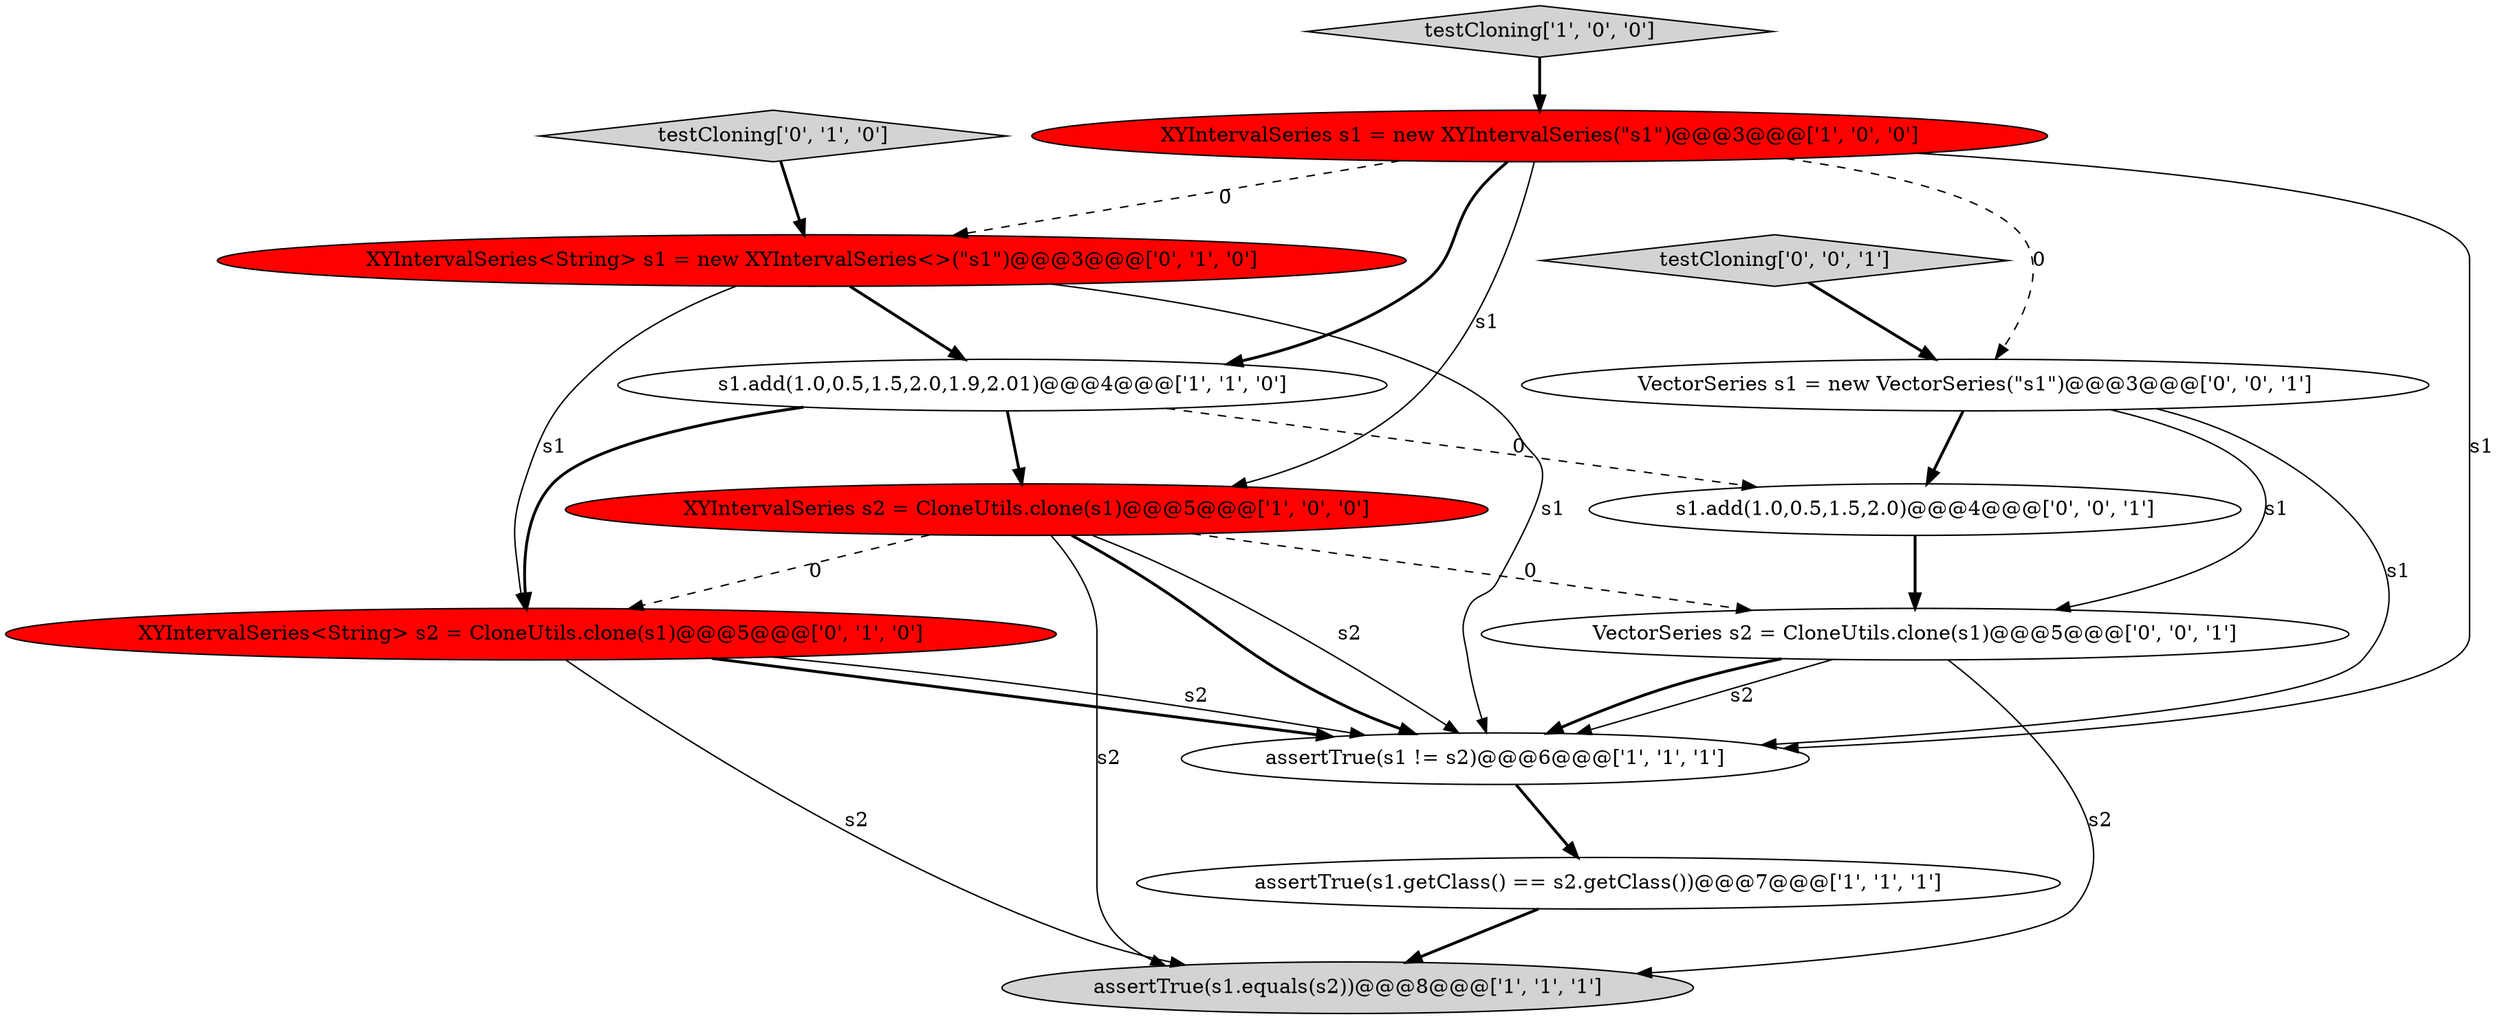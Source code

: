 digraph {
2 [style = filled, label = "assertTrue(s1.equals(s2))@@@8@@@['1', '1', '1']", fillcolor = lightgray, shape = ellipse image = "AAA0AAABBB1BBB"];
6 [style = filled, label = "assertTrue(s1.getClass() == s2.getClass())@@@7@@@['1', '1', '1']", fillcolor = white, shape = ellipse image = "AAA0AAABBB1BBB"];
0 [style = filled, label = "assertTrue(s1 != s2)@@@6@@@['1', '1', '1']", fillcolor = white, shape = ellipse image = "AAA0AAABBB1BBB"];
9 [style = filled, label = "XYIntervalSeries<String> s2 = CloneUtils.clone(s1)@@@5@@@['0', '1', '0']", fillcolor = red, shape = ellipse image = "AAA1AAABBB2BBB"];
3 [style = filled, label = "XYIntervalSeries s1 = new XYIntervalSeries(\"s1\")@@@3@@@['1', '0', '0']", fillcolor = red, shape = ellipse image = "AAA1AAABBB1BBB"];
10 [style = filled, label = "testCloning['0', '0', '1']", fillcolor = lightgray, shape = diamond image = "AAA0AAABBB3BBB"];
8 [style = filled, label = "XYIntervalSeries<String> s1 = new XYIntervalSeries<>(\"s1\")@@@3@@@['0', '1', '0']", fillcolor = red, shape = ellipse image = "AAA1AAABBB2BBB"];
5 [style = filled, label = "s1.add(1.0,0.5,1.5,2.0,1.9,2.01)@@@4@@@['1', '1', '0']", fillcolor = white, shape = ellipse image = "AAA0AAABBB1BBB"];
11 [style = filled, label = "s1.add(1.0,0.5,1.5,2.0)@@@4@@@['0', '0', '1']", fillcolor = white, shape = ellipse image = "AAA0AAABBB3BBB"];
12 [style = filled, label = "VectorSeries s1 = new VectorSeries(\"s1\")@@@3@@@['0', '0', '1']", fillcolor = white, shape = ellipse image = "AAA0AAABBB3BBB"];
4 [style = filled, label = "testCloning['1', '0', '0']", fillcolor = lightgray, shape = diamond image = "AAA0AAABBB1BBB"];
7 [style = filled, label = "testCloning['0', '1', '0']", fillcolor = lightgray, shape = diamond image = "AAA0AAABBB2BBB"];
1 [style = filled, label = "XYIntervalSeries s2 = CloneUtils.clone(s1)@@@5@@@['1', '0', '0']", fillcolor = red, shape = ellipse image = "AAA1AAABBB1BBB"];
13 [style = filled, label = "VectorSeries s2 = CloneUtils.clone(s1)@@@5@@@['0', '0', '1']", fillcolor = white, shape = ellipse image = "AAA0AAABBB3BBB"];
8->9 [style = solid, label="s1"];
4->3 [style = bold, label=""];
12->0 [style = solid, label="s1"];
13->0 [style = solid, label="s2"];
9->0 [style = bold, label=""];
5->9 [style = bold, label=""];
0->6 [style = bold, label=""];
9->2 [style = solid, label="s2"];
13->2 [style = solid, label="s2"];
12->11 [style = bold, label=""];
1->9 [style = dashed, label="0"];
1->0 [style = bold, label=""];
7->8 [style = bold, label=""];
1->2 [style = solid, label="s2"];
9->0 [style = solid, label="s2"];
6->2 [style = bold, label=""];
12->13 [style = solid, label="s1"];
1->13 [style = dashed, label="0"];
5->1 [style = bold, label=""];
3->5 [style = bold, label=""];
3->12 [style = dashed, label="0"];
8->5 [style = bold, label=""];
5->11 [style = dashed, label="0"];
10->12 [style = bold, label=""];
11->13 [style = bold, label=""];
3->8 [style = dashed, label="0"];
3->0 [style = solid, label="s1"];
3->1 [style = solid, label="s1"];
1->0 [style = solid, label="s2"];
13->0 [style = bold, label=""];
8->0 [style = solid, label="s1"];
}
